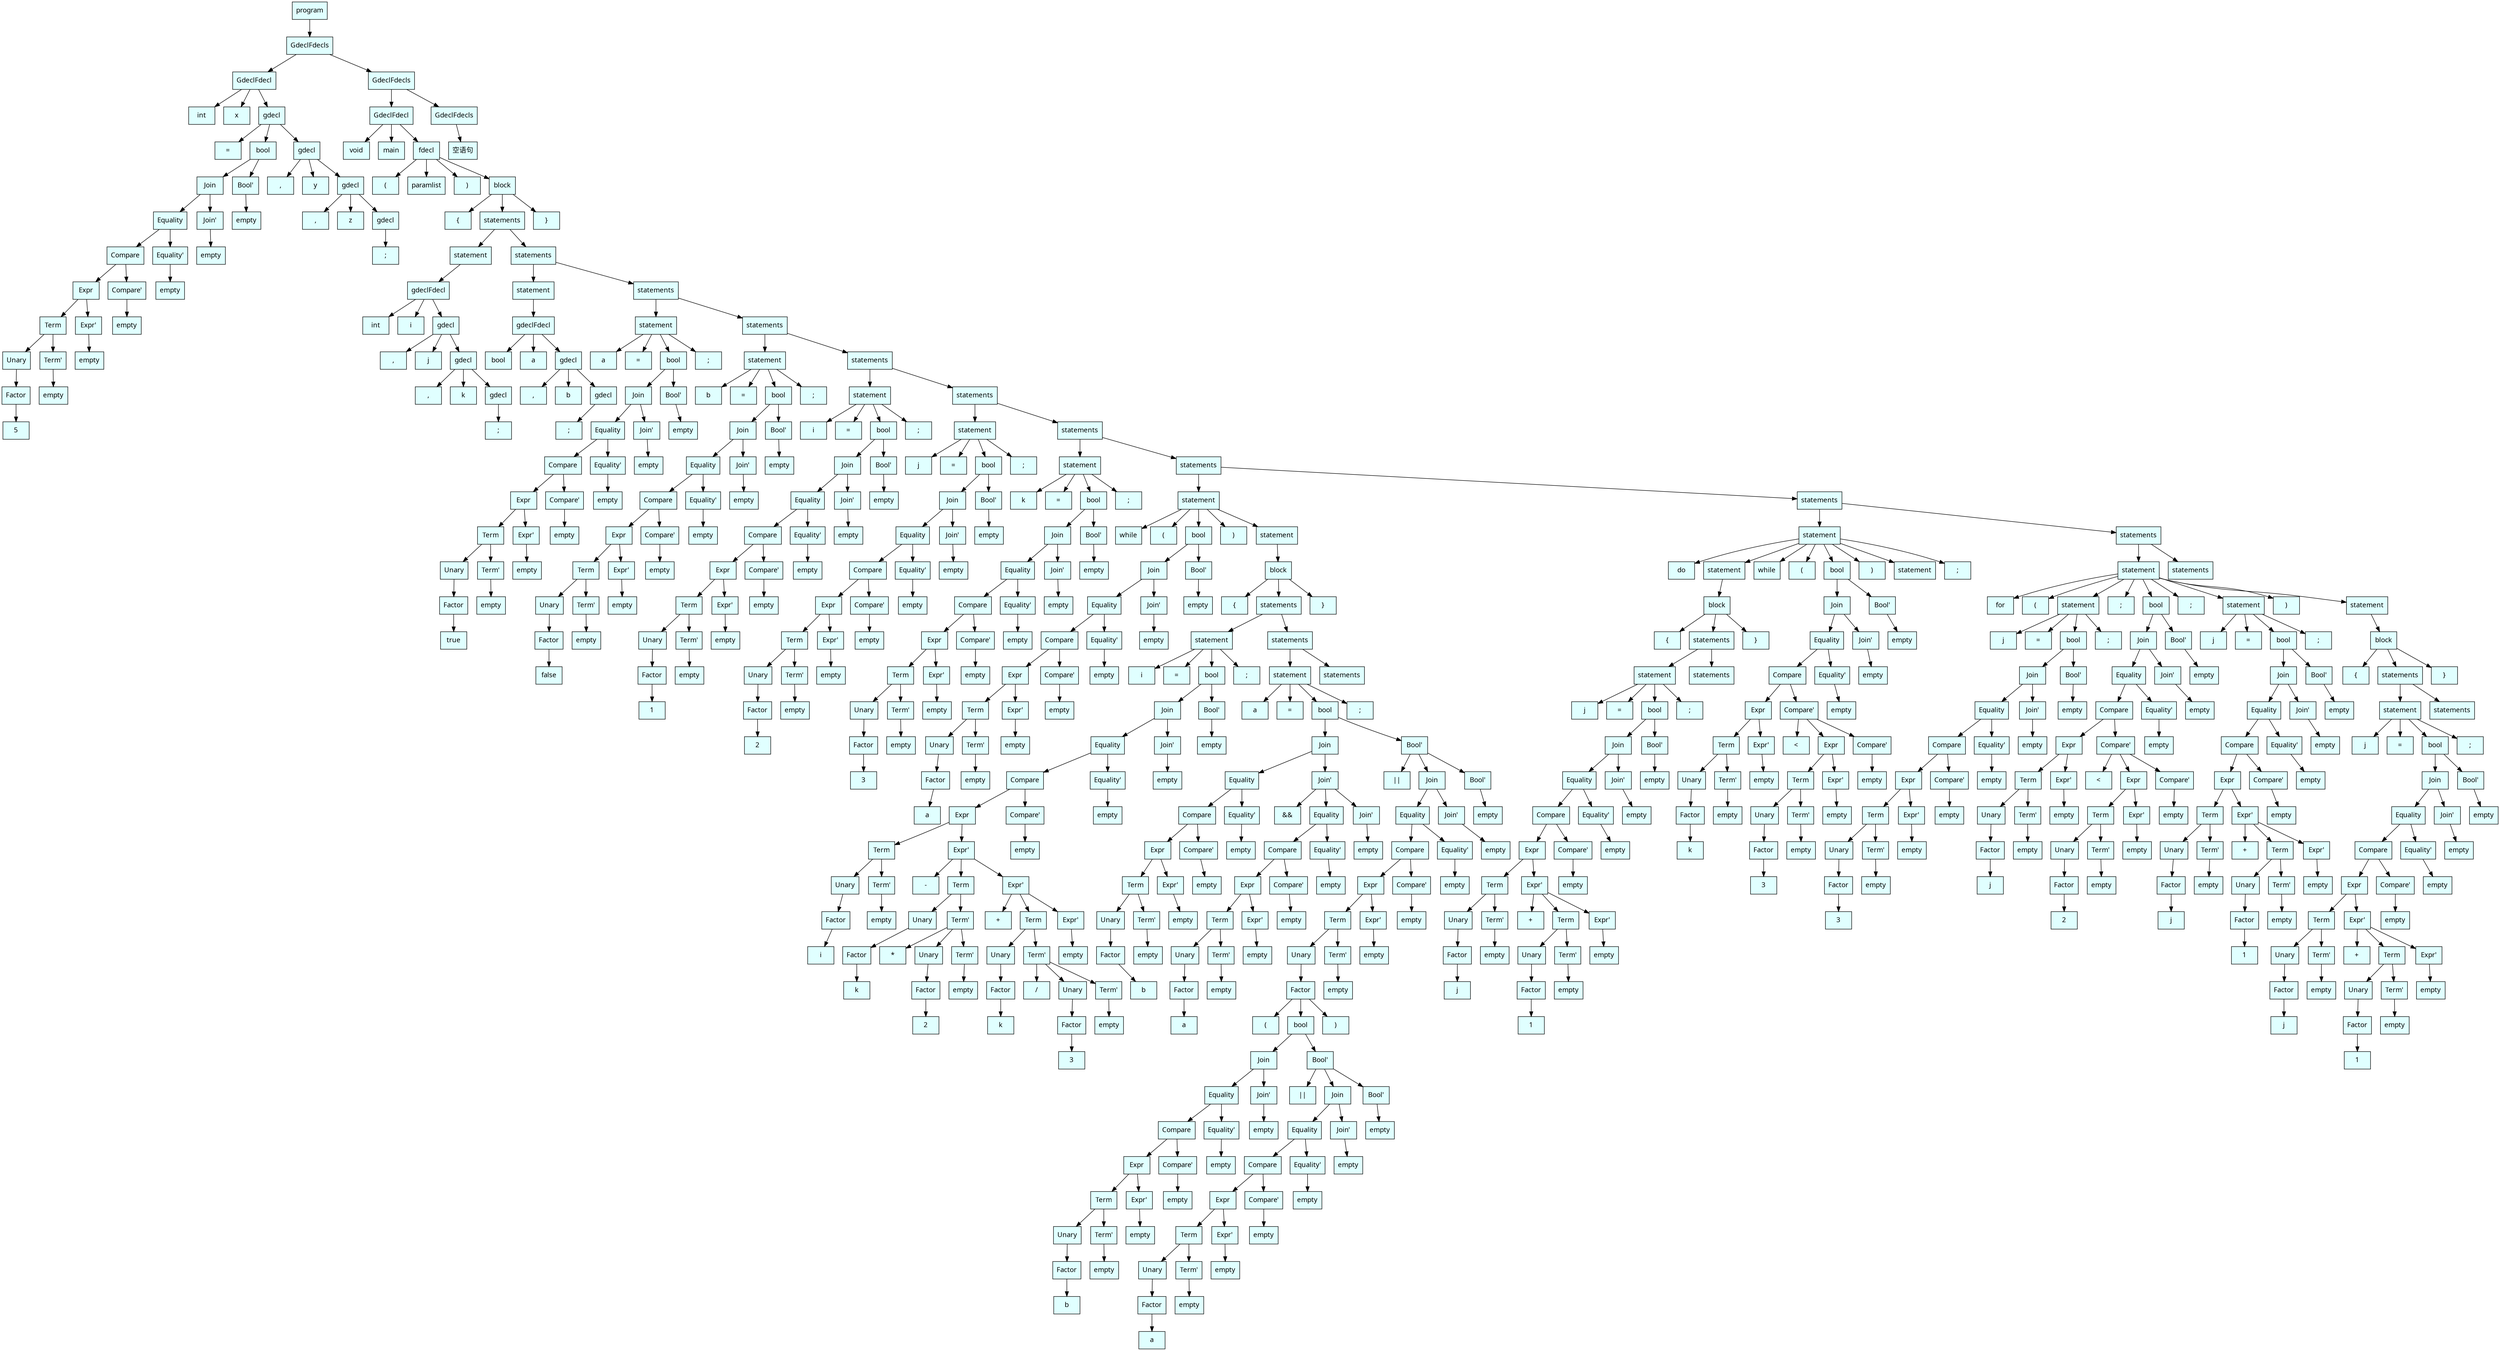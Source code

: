 digraph BinaryTree {
    node [shape=box, style=filled, fillcolor=lightcyan, fontname="Microsoft YaHei"]
	29360233 [label="program"];
	62915509 [label="GdeclFdecls"];
	29360233->62915509;
	62915509 [label="GdeclFdecls"];
	29368673 [label="GdeclFdecl"];
	62915509->29368673;
	29368673 [label="GdeclFdecl"];
	62991470 [label="int"];
	29368673->62991470;
	62991470 [label="int"];
	30052326 [label="x"];
	29368673->30052326;
	30052326 [label="x"];
	2035480 [label="gdecl"];
	29368673->2035480;
	2035480 [label="gdecl"];
	18319327 [label="="];
	2035480->18319327;
	18319327 [label="="];
	30656219 [label="bool"];
	2035480->30656219;
	30656219 [label="bool"];
	7470517 [label="Join"];
	30656219->7470517;
	7470517 [label="Join"];
	125790 [label="Equality"];
	7470517->125790;
	125790 [label="Equality"];
	1132111 [label="Compare"];
	125790->1132111;
	1132111 [label="Compare"];
	10189001 [label="Expr"];
	1132111->10189001;
	10189001 [label="Expr"];
	24592149 [label="Term"];
	10189001->24592149;
	24592149 [label="Term"];
	20002757 [label="Unary"];
	24592149->20002757;
	20002757 [label="Unary"];
	45807089 [label="Factor"];
	20002757->45807089;
	45807089 [label="Factor"];
	9610617 [label="5"];
	45807089->9610617;
	9610617 [label="5"];
	19386696 [label="Term'"];
	24592149->19386696;
	19386696 [label="Term'"];
	40262542 [label="empty"];
	19386696->40262542;
	40262542 [label="empty"];
	26818564 [label="Expr'"];
	10189001->26818564;
	26818564 [label="Expr'"];
	40040492 [label="empty"];
	26818564->40040492;
	40040492 [label="empty"];
	24820109 [label="Compare'"];
	1132111->24820109;
	24820109 [label="Compare'"];
	22054394 [label="empty"];
	24820109->22054394;
	22054394 [label="empty"];
	64271818 [label="Equality'"];
	125790->64271818;
	64271818 [label="Equality'"];
	41575456 [label="empty"];
	64271818->41575456;
	41575456 [label="empty"];
	38634788 [label="Join'"];
	7470517->38634788;
	38634788 [label="Join'"];
	12168775 [label="empty"];
	38634788->12168775;
	12168775 [label="empty"];
	42410114 [label="Bool'"];
	30656219->42410114;
	42410114 [label="Bool'"];
	46146710 [label="empty"];
	42410114->46146710;
	46146710 [label="empty"];
	12667213 [label="gdecl"];
	2035480->12667213;
	12667213 [label="gdecl"];
	46896054 [label=","];
	12667213->46896054;
	46896054 [label=","];
	19411308 [label="y"];
	12667213->19411308;
	19411308 [label="y"];
	40484047 [label="gdecl"];
	12667213->40484047;
	40484047 [label="gdecl"];
	28812104 [label=","];
	40484047->28812104;
	28812104 [label=","];
	57982344 [label="z"];
	40484047->57982344;
	57982344 [label="z"];
	52079048 [label="gdecl"];
	40484047->52079048;
	52079048 [label="gdecl"];
	66058249 [label=";"];
	52079048->66058249;
	66058249 [label=";"];
	57653332 [label="GdeclFdecls"];
	62915509->57653332;
	57653332 [label="GdeclFdecls"];
	49117947 [label="GdeclFdecl"];
	57653332->49117947;
	49117947 [label="GdeclFdecl"];
	39408341 [label="void"];
	49117947->39408341;
	39408341 [label="void"];
	19130757 [label="main"];
	49117947->19130757;
	19130757 [label="main"];
	37959091 [label="fdecl"];
	49117947->37959091;
	37959091 [label="fdecl"];
	6087504 [label="("];
	37959091->6087504;
	6087504 [label="("];
	54787541 [label="paramlist"];
	37959091->54787541;
	54787541 [label="paramlist"];
	23325828 [label=")"];
	37959091->23325828;
	23325828 [label=")"];
	8605860 [label="block"];
	37959091->8605860;
	8605860 [label="block"];
	10343879 [label="{"];
	8605860->10343879;
	10343879 [label="{"];
	25986055 [label="statements"];
	8605860->25986055;
	25986055 [label="statements"];
	32547908 [label="statement"];
	25986055->32547908;
	32547908 [label="statement"];
	24495719 [label="gdeclFdecl"];
	32547908->24495719;
	24495719 [label="gdeclFdecl"];
	19134881 [label="int"];
	24495719->19134881;
	19134881 [label="int"];
	37996203 [label="i"];
	24495719->37996203;
	37996203 [label="i"];
	6421510 [label="gdecl"];
	24495719->6421510;
	6421510 [label="gdecl"];
	57793596 [label=","];
	6421510->57793596;
	57793596 [label=","];
	50380316 [label="j"];
	6421510->50380316;
	50380316 [label="j"];
	50769665 [label="gdecl"];
	6421510->50769665;
	50769665 [label="gdecl"];
	54273802 [label=","];
	50769665->54273802;
	54273802 [label=","];
	18702178 [label="k"];
	50769665->18702178;
	18702178 [label="k"];
	34101881 [label="gdecl"];
	50769665->34101881;
	34101881 [label="gdecl"];
	38481481 [label=";"];
	34101881->38481481;
	38481481 [label=";"];
	10789009 [label="statements"];
	25986055->10789009;
	10789009 [label="statements"];
	29992219 [label="statement"];
	10789009->29992219;
	29992219 [label="statement"];
	1494521 [label="gdeclFdecl"];
	29992219->1494521;
	1494521 [label="gdeclFdecl"];
	13450690 [label="bool"];
	1494521->13450690;
	13450690 [label="bool"];
	53947353 [label="a"];
	1494521->53947353;
	53947353 [label="a"];
	15764134 [label="gdecl"];
	1494521->15764134;
	15764134 [label="gdecl"];
	7659482 [label=","];
	15764134->7659482;
	7659482 [label=","];
	1826478 [label="b"];
	15764134->1826478;
	1826478 [label="b"];
	16438307 [label="gdecl"];
	15764134->16438307;
	16438307 [label="gdecl"];
	13727043 [label=";"];
	16438307->13727043;
	13727043 [label=";"];
	56434525 [label="statements"];
	10789009->56434525;
	56434525 [label="statements"];
	38148684 [label="statement"];
	56434525->38148684;
	38148684 [label="statement"];
	7793840 [label="a"];
	38148684->7793840;
	7793840 [label="a"];
	3035698 [label="="];
	38148684->3035698;
	3035698 [label="="];
	27321283 [label="bool"];
	38148684->27321283;
	27321283 [label="bool"];
	44564956 [label="Join"];
	27321283->44564956;
	44564956 [label="Join"];
	65540286 [label="Equality"];
	44564956->65540286;
	65540286 [label="Equality"];
	52991666 [label="Compare"];
	65540286->52991666;
	52991666 [label="Compare"];
	7162954 [label="Expr"];
	52991666->7162954;
	7162954 [label="Expr"];
	64466590 [label="Term"];
	7162954->64466590;
	64466590 [label="Term"];
	43328398 [label="Unary"];
	64466590->43328398;
	43328398 [label="Unary"];
	54411269 [label="Factor"];
	43328398->54411269;
	54411269 [label="Factor"];
	19939379 [label="true"];
	54411269->19939379;
	19939379 [label="true"];
	45236689 [label="Term'"];
	64466590->45236689;
	45236689 [label="Term'"];
	4477025 [label="empty"];
	45236689->4477025;
	4477025 [label="empty"];
	40293226 [label="Expr'"];
	7162954->40293226;
	40293226 [label="Expr'"];
	27094719 [label="empty"];
	40293226->27094719;
	27094719 [label="empty"];
	42525879 [label="Compare'"];
	52991666->42525879;
	42525879 [label="Compare'"];
	47188597 [label="empty"];
	42525879->47188597;
	47188597 [label="empty"];
	22044193 [label="Equality'"];
	65540286->22044193;
	22044193 [label="Equality'"];
	64180012 [label="empty"];
	22044193->64180012;
	64180012 [label="empty"];
	40749199 [label="Join'"];
	44564956->40749199;
	40749199 [label="Join'"];
	31198475 [label="empty"];
	40749199->31198475;
	31198475 [label="empty"];
	12350826 [label="Bool'"];
	27321283->12350826;
	12350826 [label="Bool'"];
	44048571 [label="empty"];
	12350826->44048571;
	44048571 [label="empty"];
	60892825 [label=";"];
	38148684->60892825;
	60892825 [label=";"];
	11164516 [label="statements"];
	56434525->11164516;
	11164516 [label="statements"];
	33371781 [label="statement"];
	11164516->33371781;
	33371781 [label="statement"];
	31910573 [label="b"];
	33371781->31910573;
	31910573 [label="b"];
	18759701 [label="="];
	33371781->18759701;
	18759701 [label="="];
	34619582 [label="bool"];
	33371781->34619582;
	34619582 [label="bool"];
	43140785 [label="Join"];
	34619582->43140785;
	43140785 [label="Join"];
	52722752 [label="Equality"];
	43140785->52722752;
	52722752 [label="Equality"];
	4742722 [label="Compare"];
	52722752->4742722;
	4742722 [label="Compare"];
	42684506 [label="Expr"];
	4742722->42684506;
	42684506 [label="Expr"];
	48616240 [label="Term"];
	42684506->48616240;
	48616240 [label="Term"];
	34892981 [label="Unary"];
	48616240->34892981;
	34892981 [label="Unary"];
	45601378 [label="Factor"];
	34892981->45601378;
	45601378 [label="Factor"];
	7759225 [label="false"];
	45601378->7759225;
	7759225 [label="false"];
	2724161 [label="Term'"];
	48616240->2724161;
	2724161 [label="Term'"];
	24517452 [label="empty"];
	2724161->24517452;
	24517452 [label="empty"];
	19330484 [label="Expr'"];
	42684506->19330484;
	19330484 [label="Expr'"];
	39756633 [label="empty"];
	19330484->39756633;
	39756633 [label="empty"];
	22265380 [label="Compare'"];
	4742722->22265380;
	22265380 [label="Compare'"];
	66170694 [label="empty"];
	22265380->66170694;
	66170694 [label="empty"];
	58665336 [label="Equality'"];
	52722752->58665336;
	58665336 [label="Equality'"];
	58225979 [label="empty"];
	58665336->58225979;
	58225979 [label="empty"];
	54271769 [label="Join'"];
	43140785->54271769;
	54271769 [label="Join'"];
	18683873 [label="empty"];
	54271769->18683873;
	18683873 [label="empty"];
	33937134 [label="Bool'"];
	34619582->33937134;
	33937134 [label="Bool'"];
	36998751 [label="empty"];
	33937134->36998751;
	36998751 [label="empty"];
	64553311 [label=";"];
	33371781->64553311;
	64553311 [label=";"];
	44108894 [label="statements"];
	11164516->44108894;
	44108894 [label="statements"];
	61435734 [label="statement"];
	44108894->61435734;
	61435734 [label="statement"];
	16050694 [label="i"];
	61435734->16050694;
	16050694 [label="i"];
	10238520 [label="="];
	61435734->10238520;
	10238520 [label="="];
	25037822 [label="bool"];
	61435734->25037822;
	25037822 [label="bool"];
	24013807 [label="Join"];
	25037822->24013807;
	24013807 [label="Join"];
	14797678 [label="Equality"];
	24013807->14797678;
	14797678 [label="Equality"];
	66070243 [label="Compare"];
	14797678->66070243;
	66070243 [label="Compare"];
	57761279 [label="Expr"];
	66070243->57761279;
	57761279 [label="Expr"];
	50089467 [label="Term"];
	57761279->50089467;
	50089467 [label="Term"];
	48152024 [label="Unary"];
	50089467->48152024;
	48152024 [label="Unary"];
	30715040 [label="Factor"];
	48152024->30715040;
	30715040 [label="Factor"];
	7999906 [label="1"];
	30715040->7999906;
	7999906 [label="1"];
	4890297 [label="Term'"];
	50089467->4890297;
	4890297 [label="Term'"];
	44012677 [label="empty"];
	4890297->44012677;
	44012677 [label="empty"];
	60569775 [label="Expr'"];
	57761279->60569775;
	60569775 [label="Expr'"];
	8257064 [label="empty"];
	60569775->8257064;
	8257064 [label="empty"];
	7204713 [label="Compare'"];
	66070243->7204713;
	7204713 [label="Compare'"];
	64842419 [label="empty"];
	7204713->64842419;
	64842419 [label="empty"];
	46710863 [label="Equality'"];
	14797678->46710863;
	46710863 [label="Equality'"];
	17744591 [label="empty"];
	46710863->17744591;
	17744591 [label="empty"];
	25483595 [label="Join'"];
	24013807->25483595;
	25483595 [label="Join'"];
	28025763 [label="empty"];
	25483595->28025763;
	28025763 [label="empty"];
	50905282 [label="Bool'"];
	25037822->50905282;
	50905282 [label="Bool'"];
	55494360 [label="empty"];
	50905282->55494360;
	55494360 [label="empty"];
	29687198 [label=";"];
	61435734->29687198;
	29687198 [label=";"];
	65858198 [label="statements"];
	44108894->65858198;
	65858198 [label="statements"];
	55852871 [label="statement"];
	65858198->55852871;
	55852871 [label="statement"];
	32913796 [label="j"];
	55852871->32913796;
	32913796 [label="j"];
	27788708 [label="="];
	55852871->27788708;
	27788708 [label="="];
	48771786 [label="bool"];
	55852871->48771786;
	48771786 [label="bool"];
	36292894 [label="Join"];
	48771786->36292894;
	36292894 [label="Join"];
	58200593 [label="Equality"];
	36292894->58200593;
	58200593 [label="Equality"];
	54043292 [label="Compare"];
	58200593->54043292;
	54043292 [label="Compare"];
	16627584 [label="Expr"];
	54043292->16627584;
	16627584 [label="Expr"];
	15430535 [label="Term"];
	16627584->15430535;
	15430535 [label="Term"];
	4657088 [label="Unary"];
	15430535->4657088;
	4657088 [label="Unary"];
	41913798 [label="Factor"];
	4657088->41913798;
	41913798 [label="Factor"];
	41679865 [label="2"];
	41913798->41679865;
	41679865 [label="2"];
	39574466 [label="Term'"];
	15430535->39574466;
	39574466 [label="Term'"];
	20625874 [label="empty"];
	39574466->20625874;
	20625874 [label="empty"];
	51415138 [label="Expr'"];
	16627584->51415138;
	51415138 [label="Expr'"];
	60083059 [label="empty"];
	51415138->60083059;
	60083059 [label="empty"];
	3876622 [label="Compare'"];
	54043292->3876622;
	3876622 [label="Compare'"];
	34889605 [label="empty"];
	3876622->34889605;
	34889605 [label="empty"];
	45570991 [label="Equality'"];
	58200593->45570991;
	45570991 [label="Equality'"];
	7485743 [label="empty"];
	45570991->7485743;
	7485743 [label="empty"];
	262829 [label="Join'"];
	36292894->262829;
	262829 [label="Join'"];
	2365466 [label="empty"];
	262829->2365466;
	2365466 [label="empty"];
	21289199 [label="Bool'"];
	48771786->21289199;
	21289199 [label="Bool'"];
	57385070 [label="empty"];
	21289199->57385070;
	57385070 [label="empty"];
	46703582 [label=";"];
	55852871->46703582;
	46703582 [label=";"];
	17679057 [label="statements"];
	65858198->17679057;
	17679057 [label="statements"];
	24893793 [label="statement"];
	17679057->24893793;
	24893793 [label="statement"];
	22717550 [label="k"];
	24893793->22717550;
	22717550 [label="k"];
	3131361 [label="="];
	24893793->3131361;
	3131361 [label="="];
	28182251 [label="bool"];
	24893793->28182251;
	28182251 [label="bool"];
	52313669 [label="Join"];
	28182251->52313669;
	52313669 [label="Join"];
	1060976 [label="Equality"];
	52313669->1060976;
	1060976 [label="Equality"];
	9548790 [label="Compare"];
	1060976->9548790;
	9548790 [label="Compare"];
	18830246 [label="Expr"];
	9548790->18830246;
	18830246 [label="Expr"];
	35254491 [label="Term"];
	18830246->35254491;
	35254491 [label="Term"];
	48854964 [label="Unary"];
	35254491->48854964;
	48854964 [label="Unary"];
	37041500 [label="Factor"];
	48854964->37041500;
	37041500 [label="Factor"];
	64938051 [label="3"];
	37041500->64938051;
	64938051 [label="3"];
	47571555 [label="Term'"];
	35254491->47571555;
	47571555 [label="Term'"];
	25490811 [label="empty"];
	47571555->25490811;
	25490811 [label="empty"];
	28090709 [label="Expr'"];
	18830246->28090709;
	28090709 [label="Expr'"];
	51489795 [label="empty"];
	28090709->51489795;
	51489795 [label="empty"];
	60754972 [label="Compare'"];
	9548790->60754972;
	60754972 [label="Compare'"];
	9923843 [label="empty"];
	60754972->9923843;
	9923843 [label="empty"];
	22205728 [label="Equality'"];
	1060976->22205728;
	22205728 [label="Equality'"];
	65633828 [label="empty"];
	22205728->65633828;
	65633828 [label="empty"];
	53833544 [label="Join'"];
	52313669->53833544;
	53833544 [label="Join'"];
	14739853 [label="empty"];
	53833544->14739853;
	14739853 [label="empty"];
	65549821 [label="Bool'"];
	28182251->65549821;
	65549821 [label="Bool'"];
	53077479 [label="empty"];
	65549821->53077479;
	53077479 [label="empty"];
	7935270 [label=";"];
	24893793->7935270;
	7935270 [label=";"];
	4308570 [label="statements"];
	17679057->4308570;
	4308570 [label="statements"];
	38777132 [label="statement"];
	4308570->38777132;
	38777132 [label="statement"];
	13449869 [label="while"];
	38777132->13449869;
	13449869 [label="while"];
	53939958 [label="("];
	38777132->53939958;
	53939958 [label="("];
	15697576 [label="bool"];
	38777132->15697576;
	15697576 [label="bool"];
	7060460 [label="Join"];
	15697576->7060460;
	7060460 [label="Join"];
	63544148 [label="Equality"];
	7060460->63544148;
	63544148 [label="Equality"];
	35026424 [label="Compare"];
	63544148->35026424;
	35026424 [label="Compare"];
	46802360 [label="Expr"];
	35026424->46802360;
	46802360 [label="Expr"];
	18568063 [label="Term"];
	46802360->18568063;
	18568063 [label="Term"];
	32894845 [label="Unary"];
	18568063->32894845;
	32894845 [label="Unary"];
	27618155 [label="Factor"];
	32894845->27618155;
	27618155 [label="Factor"];
	47236811 [label="a"];
	27618155->47236811;
	47236811 [label="a"];
	22478116 [label="Term'"];
	18568063->22478116;
	22478116 [label="Term'"];
	976457 [label="empty"];
	22478116->976457;
	976457 [label="empty"];
	8788113 [label="Expr'"];
	46802360->8788113;
	8788113 [label="Expr'"];
	11984159 [label="empty"];
	8788113->11984159;
	11984159 [label="empty"];
	40748571 [label="Compare'"];
	35026424->40748571;
	40748571 [label="Compare'"];
	31192822 [label="empty"];
	40748571->31192822;
	31192822 [label="empty"];
	12299945 [label="Equality'"];
	63544148->12299945;
	12299945 [label="Equality'"];
	43590645 [label="empty"];
	12299945->43590645;
	43590645 [label="empty"];
	56771492 [label="Join'"];
	7060460->56771492;
	56771492 [label="Join'"];
	41181381 [label="empty"];
	56771492->41181381;
	41181381 [label="empty"];
	35088115 [label="Bool'"];
	15697576->35088115;
	35088115 [label="Bool'"];
	47357582 [label="empty"];
	35088115->47357582;
	47357582 [label="empty"];
	23565055 [label=")"];
	38777132->23565055;
	23565055 [label=")"];
	10758903 [label="statement"];
	38777132->10758903;
	10758903 [label="statement"];
	29721263 [label="block"];
	10758903->29721263;
	29721263 [label="block"];
	66164776 [label="{"];
	29721263->66164776;
	66164776 [label="{"];
	58612075 [label="statements"];
	29721263->58612075;
	58612075 [label="statements"];
	57746634 [label="statement"];
	58612075->57746634;
	57746634 [label="statement"];
	49957660 [label="i"];
	57746634->49957660;
	49957660 [label="i"];
	46965764 [label="="];
	57746634->46965764;
	46965764 [label="="];
	20038698 [label="bool"];
	57746634->20038698;
	20038698 [label="bool"];
	46130559 [label="Join"];
	20038698->46130559;
	46130559 [label="Join"];
	12521852 [label="Equality"];
	46130559->12521852;
	12521852 [label="Equality"];
	45587811 [label="Compare"];
	12521852->45587811;
	45587811 [label="Compare"];
	7637115 [label="Expr"];
	45587811->7637115;
	7637115 [label="Expr"];
	1625174 [label="Term"];
	7637115->1625174;
	1625174 [label="Term"];
	14626574 [label="Unary"];
	1625174->14626574;
	14626574 [label="Unary"];
	64530307 [label="Factor"];
	14626574->64530307;
	64530307 [label="Factor"];
	43901854 [label="i"];
	64530307->43901854;
	43901854 [label="i"];
	59572368 [label="Term'"];
	1625174->59572368;
	59572368 [label="Term'"];
	66389266 [label="empty"];
	59572368->66389266;
	66389266 [label="empty"];
	60632485 [label="Expr'"];
	7637115->60632485;
	60632485 [label="Expr'"];
	8821459 [label="-"];
	60632485->8821459;
	8821459 [label="-"];
	12284267 [label="Term"];
	60632485->12284267;
	12284267 [label="Term"];
	43449544 [label="Unary"];
	12284267->43449544;
	43449544 [label="Unary"];
	55501577 [label="Factor"];
	43449544->55501577;
	55501577 [label="Factor"];
	29752153 [label="k"];
	55501577->29752153;
	29752153 [label="k"];
	66442792 [label="Term'"];
	12284267->66442792;
	66442792 [label="Term'"];
	61114224 [label="*"];
	66442792->61114224;
	61114224 [label="*"];
	13157104 [label="Unary"];
	66442792->13157104;
	13157104 [label="Unary"];
	51305074 [label="Factor"];
	13157104->51305074;
	51305074 [label="Factor"];
	59092488 [label="2"];
	51305074->59092488;
	59092488 [label="2"];
	62070345 [label="Term'"];
	66442792->62070345;
	62070345 [label="Term'"];
	21762200 [label="empty"];
	62070345->21762200;
	21762200 [label="empty"];
	61642077 [label="Expr'"];
	60632485->61642077;
	61642077 [label="Expr'"];
	17907785 [label="+"];
	61642077->17907785;
	17907785 [label="+"];
	26952341 [label="Term"];
	61642077->26952341;
	26952341 [label="Term"];
	41244482 [label="Unary"];
	26952341->41244482;
	41244482 [label="Unary"];
	35656026 [label="Factor"];
	41244482->35656026;
	35656026 [label="Factor"];
	52468780 [label="k"];
	35656026->52468780;
	52468780 [label="k"];
	2456979 [label="Term'"];
	26952341->2456979;
	2456979 [label="Term'"];
	22112815 [label="/"];
	2456979->22112815;
	22112815 [label="/"];
	64797609 [label="Unary"];
	2456979->64797609;
	64797609 [label="Unary"];
	46307570 [label="Factor"];
	64797609->46307570;
	46307570 [label="Factor"];
	14114947 [label="3"];
	46307570->14114947;
	14114947 [label="3"];
	59925661 [label="Term'"];
	2456979->59925661;
	59925661 [label="Term'"];
	2460041 [label="empty"];
	59925661->2460041;
	2460041 [label="empty"];
	22140377 [label="Expr'"];
	61642077->22140377;
	22140377 [label="Expr'"];
	65045669 [label="empty"];
	22140377->65045669;
	65045669 [label="empty"];
	48540109 [label="Compare'"];
	45587811->48540109;
	48540109 [label="Compare'"];
	34207804 [label="empty"];
	48540109->34207804;
	34207804 [label="empty"];
	39434786 [label="Equality'"];
	12521852->39434786;
	39434786 [label="Equality'"];
	19368760 [label="empty"];
	39434786->19368760;
	19368760 [label="empty"];
	40101120 [label="Join'"];
	46130559->40101120;
	40101120 [label="Join'"];
	25365761 [label="empty"];
	40101120->25365761;
	25365761 [label="empty"];
	26965262 [label="Bool'"];
	20038698->26965262;
	26965262 [label="Bool'"];
	41360766 [label="empty"];
	26965262->41360766;
	41360766 [label="empty"];
	36702580 [label=";"];
	57746634->36702580;
	36702580 [label=";"];
	61887768 [label="statements"];
	58612075->61887768;
	61887768 [label="statements"];
	20119003 [label="statement"];
	61887768->20119003;
	20119003 [label="statement"];
	46853302 [label="a"];
	20119003->46853302;
	46853302 [label="a"];
	19026538 [label="="];
	20119003->19026538;
	19026538 [label="="];
	37021121 [label="bool"];
	20119003->37021121;
	37021121 [label="bool"];
	64754634 [label="Join"];
	37021121->64754634;
	64754634 [label="Join"];
	45920800 [label="Equality"];
	64754634->45920800;
	45920800 [label="Equality"];
	10634019 [label="Compare"];
	45920800->10634019;
	10634019 [label="Compare"];
	28597308 [label="Expr"];
	10634019->28597308;
	28597308 [label="Expr"];
	56049180 [label="Term"];
	28597308->56049180;
	56049180 [label="Term"];
	34680572 [label="Unary"];
	56049180->34680572;
	34680572 [label="Unary"];
	43689693 [label="Factor"];
	34680572->43689693;
	43689693 [label="Factor"];
	57662920 [label="b"];
	43689693->57662920;
	57662920 [label="b"];
	49204239 [label="Term'"];
	56049180->49204239;
	49204239 [label="Term'"];
	40184969 [label="empty"];
	49204239->40184969;
	40184969 [label="empty"];
	26120409 [label="Expr'"];
	28597308->26120409;
	26120409 [label="Expr'"];
	33757095 [label="empty"];
	26120409->33757095;
	33757095 [label="empty"];
	35378404 [label="Compare'"];
	10634019->35378404;
	35378404 [label="Compare'"];
	49970185 [label="empty"];
	35378404->49970185;
	49970185 [label="empty"];
	47078488 [label="Equality'"];
	45920800->47078488;
	47078488 [label="Equality'"];
	21053208 [label="empty"];
	47078488->21053208;
	21053208 [label="empty"];
	55261147 [label="Join'"];
	64754634->55261147;
	55261147 [label="Join'"];
	27588283 [label="&&"];
	55261147->27588283;
	27588283 [label="&&"];
	46967960 [label="Equality"];
	55261147->46967960;
	46967960 [label="Equality"];
	20058459 [label="Compare"];
	46967960->20058459;
	20058459 [label="Compare"];
	46308405 [label="Expr"];
	20058459->46308405;
	46308405 [label="Expr"];
	14122463 [label="Term"];
	46308405->14122463;
	14122463 [label="Term"];
	59993306 [label="Unary"];
	14122463->59993306;
	59993306 [label="Unary"];
	3068848 [label="Factor"];
	59993306->3068848;
	3068848 [label="Factor"];
	27619632 [label="a"];
	3068848->27619632;
	27619632 [label="a"];
	47250101 [label="Term'"];
	14122463->47250101;
	47250101 [label="Term'"];
	22597726 [label="empty"];
	47250101->22597726;
	22597726 [label="empty"];
	2052950 [label="Expr'"];
	46308405->2052950;
	2052950 [label="Expr'"];
	18476557 [label="empty"];
	2052950->18476557;
	18476557 [label="empty"];
	32071293 [label="Compare'"];
	20058459->32071293;
	32071293 [label="Compare'"];
	20206181 [label="empty"];
	32071293->20206181;
	20206181 [label="empty"];
	47637903 [label="Equality'"];
	46967960->47637903;
	47637903 [label="Equality'"];
	26087949 [label="empty"];
	47637903->26087949;
	26087949 [label="empty"];
	33464950 [label="Join'"];
	55261147->33464950;
	33464950 [label="Join'"];
	32749101 [label="empty"];
	33464950->32749101;
	32749101 [label="empty"];
	26306458 [label="Bool'"];
	37021121->26306458;
	26306458 [label="Bool'"];
	35431534 [label="||"];
	26306458->35431534;
	35431534 [label="||"];
	50448354 [label="Join"];
	26306458->50448354;
	50448354 [label="Join"];
	51382007 [label="Equality"];
	50448354->51382007;
	51382007 [label="Equality"];
	59784887 [label="Compare"];
	51382007->59784887;
	59784887 [label="Compare"];
	1193073 [label="Expr"];
	59784887->1193073;
	1193073 [label="Expr"];
	10737664 [label="Term"];
	1193073->10737664;
	10737664 [label="Term"];
	29530116 [label="Unary"];
	10737664->29530116;
	29530116 [label="Unary"];
	64444454 [label="Factor"];
	29530116->64444454;
	64444454 [label="Factor"];
	43129175 [label="("];
	64444454->43129175;
	43129175 [label="("];
	52618256 [label="bool"];
	64444454->52618256;
	52618256 [label="bool"];
	3802258 [label="Join"];
	52618256->3802258;
	3802258 [label="Join"];
	34220326 [label="Equality"];
	3802258->34220326;
	34220326 [label="Equality"];
	39547486 [label="Compare"];
	34220326->39547486;
	39547486 [label="Compare"];
	20383058 [label="Expr"];
	39547486->20383058;
	20383058 [label="Expr"];
	49229794 [label="Term"];
	20383058->49229794;
	49229794 [label="Term"];
	40414969 [label="Unary"];
	49229794->40414969;
	40414969 [label="Unary"];
	28190407 [label="Factor"];
	40414969->28190407;
	28190407 [label="Factor"];
	52387077 [label="b"];
	28190407->52387077;
	52387077 [label="b"];
	1721653 [label="Term'"];
	49229794->1721653;
	1721653 [label="Term'"];
	15494878 [label="empty"];
	1721653->15494878;
	15494878 [label="empty"];
	5236179 [label="Expr'"];
	20383058->5236179;
	5236179 [label="Expr'"];
	47125611 [label="empty"];
	5236179->47125611;
	47125611 [label="empty"];
	21477321 [label="Compare'"];
	39547486->21477321;
	21477321 [label="Compare'"];
	59078165 [label="empty"];
	21477321->59078165;
	59078165 [label="empty"];
	61941440 [label="Equality'"];
	34220326->61941440;
	61941440 [label="Equality'"];
	20602051 [label="empty"];
	61941440->20602051;
	20602051 [label="empty"];
	51200735 [label="Join'"];
	3802258->51200735;
	51200735 [label="Join'"];
	58153438 [label="empty"];
	51200735->58153438;
	58153438 [label="empty"];
	53618895 [label="Bool'"];
	52618256->53618895;
	53618895 [label="Bool'"];
	12808013 [label="||"];
	53618895->12808013;
	12808013 [label="||"];
	48163256 [label="Join"];
	53618895->48163256;
	48163256 [label="Join"];
	30816121 [label="Equality"];
	48163256->30816121;
	30816121 [label="Equality"];
	8909633 [label="Compare"];
	30816121->8909633;
	8909633 [label="Compare"];
	13077833 [label="Expr"];
	8909633->13077833;
	13077833 [label="Expr"];
	50591634 [label="Term"];
	13077833->50591634;
	50591634 [label="Term"];
	52671525 [label="Unary"];
	50591634->52671525;
	52671525 [label="Unary"];
	4281684 [label="Factor"];
	52671525->4281684;
	4281684 [label="Factor"];
	38535158 [label="a"];
	4281684->38535158;
	38535158 [label="a"];
	11272110 [label="Term'"];
	50591634->11272110;
	11272110 [label="Term'"];
	34340132 [label="empty"];
	11272110->34340132;
	34340132 [label="empty"];
	40625737 [label="Expr'"];
	13077833->40625737;
	40625737 [label="Expr'"];
	30087318 [label="empty"];
	40625737->30087318;
	30087318 [label="empty"];
	2350413 [label="Compare'"];
	8909633->2350413;
	2350413 [label="Compare'"];
	21153717 [label="empty"];
	2350413->21153717;
	21153717 [label="empty"];
	56165728 [label="Equality'"];
	30816121->56165728;
	56165728 [label="Equality'"];
	35729512 [label="empty"];
	56165728->35729512;
	35729512 [label="empty"];
	53130157 [label="Join'"];
	48163256->53130157;
	53130157 [label="Join'"];
	8409368 [label="empty"];
	53130157->8409368;
	8409368 [label="empty"];
	8575450 [label="Bool'"];
	53618895->8575450;
	8575450 [label="Bool'"];
	10070188 [label="empty"];
	8575450->10070188;
	10070188 [label="empty"];
	23522831 [label=")"];
	64444454->23522831;
	23522831 [label=")"];
	10378893 [label="Term'"];
	10737664->10378893;
	10378893 [label="Term'"];
	26301173 [label="empty"];
	10378893->26301173;
	26301173 [label="empty"];
	35383970 [label="Expr'"];
	1193073->35383970;
	35383970 [label="Expr'"];
	50020275 [label="empty"];
	35383970->50020275;
	50020275 [label="empty"];
	47529299 [label="Compare'"];
	59784887->47529299;
	47529299 [label="Compare'"];
	25110514 [label="empty"];
	47529299->25110514;
	25110514 [label="empty"];
	24668042 [label="Equality'"];
	51382007->24668042;
	24668042 [label="Equality'"];
	20685786 [label="empty"];
	24668042->20685786;
	20685786 [label="empty"];
	51954348 [label="Join'"];
	50448354->51954348;
	51954348 [label="Join'"];
	64935954 [label="empty"];
	51954348->64935954;
	64935954 [label="empty"];
	47552675 [label="Bool'"];
	26306458->47552675;
	47552675 [label="Bool'"];
	25320898 [label="empty"];
	47552675->25320898;
	25320898 [label="empty"];
	26561495 [label=";"];
	20119003->26561495;
	26561495 [label=";"];
	37726867 [label="statements"];
	61887768->37726867;
	37726867 [label="statements"];
	3997487 [label="}"];
	29721263->3997487;
	3997487 [label="}"];
	35977388 [label="statements"];
	4308570->35977388;
	35977388 [label="statements"];
	55361044 [label="statement"];
	35977388->55361044;
	55361044 [label="statement"];
	28487350 [label="do"];
	55361044->28487350;
	28487350 [label="do"];
	55059565 [label="statement"];
	55361044->55059565;
	55059565 [label="statement"];
	25774041 [label="block"];
	55059565->25774041;
	25774041 [label="block"];
	30639779 [label="{"];
	25774041->30639779;
	30639779 [label="{"];
	7322556 [label="statements"];
	25774041->7322556;
	7322556 [label="statements"];
	65903005 [label="statement"];
	7322556->65903005;
	65903005 [label="statement"];
	56256135 [label="j"];
	65903005->56256135;
	56256135 [label="j"];
	36543171 [label="="];
	65903005->36543171;
	36543171 [label="="];
	60453091 [label="bool"];
	65903005->60453091;
	60453091 [label="bool"];
	7206911 [label="Join"];
	60453091->7206911;
	7206911 [label="Join"];
	64862199 [label="Equality"];
	7206911->64862199;
	64862199 [label="Equality"];
	46888886 [label="Compare"];
	64862199->46888886;
	46888886 [label="Compare"];
	19346796 [label="Expr"];
	46888886->19346796;
	19346796 [label="Expr"];
	39903442 [label="Term"];
	19346796->39903442;
	39903442 [label="Term"];
	23586666 [label="Unary"];
	39903442->23586666;
	23586666 [label="Unary"];
	10953403 [label="Factor"];
	23586666->10953403;
	10953403 [label="Factor"];
	31471768 [label="j"];
	10953403->31471768;
	31471768 [label="j"];
	14810456 [label="Term'"];
	39903442->14810456;
	14810456 [label="Term'"];
	66185246 [label="empty"];
	14810456->66185246;
	66185246 [label="empty"];
	58796306 [label="Expr'"];
	19346796->58796306;
	58796306 [label="Expr'"];
	59404709 [label="+"];
	58796306->59404709;
	59404709 [label="+"];
	64880336 [label="Term"];
	58796306->64880336;
	64880336 [label="Term"];
	47052116 [label="Unary"];
	64880336->47052116;
	47052116 [label="Unary"];
	20815867 [label="Factor"];
	47052116->20815867;
	20815867 [label="Factor"];
	53125076 [label="1"];
	20815867->53125076;
	53125076 [label="1"];
	8363642 [label="Term'"];
	64880336->8363642;
	8363642 [label="Term'"];
	8163917 [label="empty"];
	8363642->8163917;
	8163917 [label="empty"];
	6366390 [label="Expr'"];
	58796306->6366390;
	6366390 [label="Expr'"];
	57297510 [label="empty"];
	6366390->57297510;
	57297510 [label="empty"];
	45915542 [label="Compare'"];
	46888886->45915542;
	45915542 [label="Compare'"];
	10586695 [label="empty"];
	45915542->10586695;
	10586695 [label="empty"];
	28171394 [label="Equality'"];
	64862199->28171394;
	28171394 [label="Equality'"];
	52215961 [label="empty"];
	28171394->52215961;
	52215961 [label="empty"];
	181603 [label="Join'"];
	7206911->181603;
	181603 [label="Join'"];
	1634435 [label="empty"];
	181603->1634435;
	1634435 [label="empty"];
	14709921 [label="Bool'"];
	60453091->14709921;
	14709921 [label="Bool'"];
	65280430 [label="empty"];
	14709921->65280430;
	65280430 [label="empty"];
	50652963 [label=";"];
	65903005->50652963;
	50652963 [label=";"];
	53223490 [label="statements"];
	7322556->53223490;
	53223490 [label="statements"];
	9249362 [label="}"];
	25774041->9249362;
	9249362 [label="}"];
	16135397 [label="while"];
	55361044->16135397;
	16135397 [label="while"];
	11000853 [label="("];
	55361044->11000853;
	11000853 [label="("];
	31898818 [label="bool"];
	55361044->31898818;
	31898818 [label="bool"];
	18653909 [label="Join"];
	31898818->18653909;
	18653909 [label="Join"];
	33667455 [label="Equality"];
	18653909->33667455;
	33667455 [label="Equality"];
	34571641 [label="Compare"];
	33667455->34571641;
	34571641 [label="Compare"];
	42709316 [label="Expr"];
	34571641->42709316;
	42709316 [label="Expr"];
	48839530 [label="Term"];
	42709316->48839530;
	48839530 [label="Term"];
	36902586 [label="Unary"];
	48839530->36902586;
	36902586 [label="Unary"];
	63687823 [label="Factor"];
	36902586->63687823;
	63687823 [label="Factor"];
	36319496 [label="k"];
	63687823->36319496;
	36319496 [label="k"];
	58440016 [label="Term'"];
	48839530->58440016;
	58440016 [label="Term'"];
	56198103 [label="empty"];
	58440016->56198103;
	56198103 [label="empty"];
	36020887 [label="Expr'"];
	42709316->36020887;
	36020887 [label="Expr'"];
	55752527 [label="empty"];
	36020887->55752527;
	55752527 [label="empty"];
	32010697 [label="Compare'"];
	34571641->32010697;
	32010697 [label="Compare'"];
	19660823 [label="<"];
	32010697->19660823;
	19660823 [label="<"];
	42729680 [label="Expr"];
	32010697->42729680;
	42729680 [label="Expr"];
	49022807 [label="Term"];
	42729680->49022807;
	49022807 [label="Term"];
	38552084 [label="Unary"];
	49022807->38552084;
	38552084 [label="Unary"];
	11424440 [label="Factor"];
	38552084->11424440;
	11424440 [label="Factor"];
	35711100 [label="3"];
	11424440->35711100;
	35711100 [label="3"];
	52964449 [label="Term'"];
	49022807->52964449;
	52964449 [label="Term'"];
	6918001 [label="empty"];
	52964449->6918001;
	6918001 [label="empty"];
	62262011 [label="Expr'"];
	42729680->62262011;
	62262011 [label="Expr'"];
	23487194 [label="empty"];
	62262011->23487194;
	23487194 [label="empty"];
	10058158 [label="Compare'"];
	32010697->10058158;
	10058158 [label="Compare'"];
	23414560 [label="empty"];
	10058158->23414560;
	23414560 [label="empty"];
	9404449 [label="Equality'"];
	33667455->9404449;
	9404449 [label="Equality'"];
	17531178 [label="empty"];
	9404449->17531178;
	17531178 [label="empty"];
	23562876 [label="Join'"];
	18653909->23562876;
	23562876 [label="Join'"];
	10739296 [label="empty"];
	23562876->10739296;
	10739296 [label="empty"];
	29544808 [label="Bool'"];
	31898818->29544808;
	29544808 [label="Bool'"];
	64576684 [label="empty"];
	29544808->64576684;
	64576684 [label="empty"];
	44319244 [label=")"];
	55361044->44319244;
	44319244 [label=")"];
	63328883 [label="statement"];
	55361044->63328883;
	63328883 [label="statement"];
	33089041 [label=";"];
	55361044->33089041;
	33089041 [label=";"];
	29365919 [label="statements"];
	35977388->29365919;
	29365919 [label="statements"];
	62966687 [label="statement"];
	29365919->62966687;
	62966687 [label="statement"];
	29829272 [label="for"];
	62966687->29829272;
	29829272 [label="for"];
	27997 [label="("];
	62966687->27997;
	27997 [label="("];
	251973 [label="statement"];
	62966687->251973;
	251973 [label="statement"];
	2267763 [label="j"];
	251973->2267763;
	2267763 [label="j"];
	20409871 [label="="];
	251973->20409871;
	20409871 [label="="];
	49471114 [label="bool"];
	251973->49471114;
	49471114 [label="bool"];
	42586845 [label="Join"];
	49471114->42586845;
	42586845 [label="Join"];
	47737289 [label="Equality"];
	42586845->47737289;
	47737289 [label="Equality"];
	26982424 [label="Compare"];
	47737289->26982424;
	26982424 [label="Compare"];
	41515225 [label="Expr"];
	26982424->41515225;
	41515225 [label="Expr"];
	38092711 [label="Term"];
	41515225->38092711;
	38092711 [label="Term"];
	7290082 [label="Unary"];
	38092711->7290082;
	7290082 [label="Unary"];
	65610739 [label="Factor"];
	7290082->65610739;
	65610739 [label="Factor"];
	53625739 [label="3"];
	65610739->53625739;
	53625739 [label="3"];
	12869603 [label="Term'"];
	38092711->12869603;
	12869603 [label="Term'"];
	48717564 [label="empty"];
	12869603->48717564;
	48717564 [label="empty"];
	35804895 [label="Expr'"];
	41515225->35804895;
	35804895 [label="Expr'"];
	53808606 [label="empty"];
	35804895->53808606;
	53808606 [label="empty"];
	14515408 [label="Compare'"];
	26982424->14515408;
	14515408 [label="Compare'"];
	63529816 [label="empty"];
	14515408->63529816;
	63529816 [label="empty"];
	34897438 [label="Equality'"];
	47737289->34897438;
	34897438 [label="Equality'"];
	45641491 [label="empty"];
	34897438->45641491;
	45641491 [label="empty"];
	8120240 [label="Join'"];
	42586845->8120240;
	8120240 [label="Join'"];
	5973303 [label="empty"];
	8120240->5973303;
	5973303 [label="empty"];
	53759727 [label="Bool'"];
	49471114->53759727;
	53759727 [label="Bool'"];
	14075498 [label="empty"];
	53759727->14075498;
	14075498 [label="empty"];
	59570626 [label=";"];
	251973->59570626;
	59570626 [label=";"];
	66373591 [label=";"];
	62966687->66373591;
	66373591 [label=";"];
	60491410 [label="bool"];
	62966687->60491410;
	60491410 [label="bool"];
	7551780 [label="Join"];
	60491410->7551780;
	7551780 [label="Join"];
	857158 [label="Equality"];
	7551780->857158;
	857158 [label="Equality"];
	7714425 [label="Compare"];
	857158->7714425;
	7714425 [label="Compare"];
	2320967 [label="Expr"];
	7714425->2320967;
	2320967 [label="Expr"];
	20888703 [label="Term"];
	2320967->20888703;
	20888703 [label="Term"];
	53780604 [label="Unary"];
	20888703->53780604;
	53780604 [label="Unary"];
	14263389 [label="Factor"];
	53780604->14263389;
	14263389 [label="Factor"];
	61261645 [label="j"];
	14263389->61261645;
	61261645 [label="j"];
	14483900 [label="Term'"];
	20888703->14483900;
	14483900 [label="Term'"];
	63246244 [label="empty"];
	14483900->63246244;
	63246244 [label="empty"];
	32345284 [label="Expr'"];
	2320967->32345284;
	32345284 [label="Expr'"];
	22672102 [label="empty"];
	32345284->22672102;
	22672102 [label="empty"];
	2722332 [label="Compare'"];
	7714425->2722332;
	2722332 [label="Compare'"];
	24500989 [label="<"];
	2722332->24500989;
	24500989 [label="<"];
	19182316 [label="Expr"];
	2722332->19182316;
	19182316 [label="Expr"];
	38423121 [label="Term"];
	19182316->38423121;
	38423121 [label="Term"];
	10263773 [label="Unary"];
	38423121->10263773;
	10263773 [label="Unary"];
	25265097 [label="Factor"];
	10263773->25265097;
	25265097 [label="Factor"];
	26059286 [label="2"];
	25265097->26059286;
	26059286 [label="2"];
	33206990 [label="Term'"];
	38423121->33206990;
	33206990 [label="Term'"];
	30427456 [label="empty"];
	33206990->30427456;
	30427456 [label="empty"];
	5411655 [label="Expr'"];
	19182316->5411655;
	5411655 [label="Expr'"];
	48704899 [label="empty"];
	5411655->48704899;
	48704899 [label="empty"];
	35690909 [label="Compare'"];
	2722332->35690909;
	35690909 [label="Compare'"];
	52782726 [label="empty"];
	35690909->52782726;
	52782726 [label="empty"];
	5282487 [label="Equality'"];
	857158->5282487;
	5282487 [label="Equality'"];
	47542385 [label="empty"];
	5282487->47542385;
	47542385 [label="empty"];
	25228285 [label="Join'"];
	7551780->25228285;
	25228285 [label="Join'"];
	25727981 [label="empty"];
	25228285->25727981;
	25727981 [label="empty"];
	30225241 [label="Bool'"];
	60491410->30225241;
	30225241 [label="Bool'"];
	3591713 [label="empty"];
	30225241->3591713;
	3591713 [label="empty"];
	32325424 [label=";"];
	62966687->32325424;
	32325424 [label=";"];
	22493366 [label="statement"];
	62966687->22493366;
	22493366 [label="statement"];
	1113708 [label="j"];
	22493366->1113708;
	1113708 [label="j"];
	10023380 [label="="];
	22493366->10023380;
	10023380 [label="="];
	23101557 [label="bool"];
	22493366->23101557;
	23101557 [label="bool"];
	6587426 [label="Join"];
	23101557->6587426;
	6587426 [label="Join"];
	59286834 [label="Equality"];
	6587426->59286834;
	59286834 [label="Equality"];
	63819464 [label="Compare"];
	59286834->63819464;
	63819464 [label="Compare"];
	37504268 [label="Expr"];
	63819464->37504268;
	37504268 [label="Expr"];
	1994095 [label="Term"];
	37504268->1994095;
	1994095 [label="Term"];
	17946858 [label="Unary"];
	1994095->17946858;
	17946858 [label="Unary"];
	27303998 [label="Factor"];
	17946858->27303998;
	27303998 [label="Factor"];
	44409397 [label="j"];
	27303998->44409397;
	44409397 [label="j"];
	64140254 [label="Term'"];
	1994095->64140254;
	64140254 [label="Term'"];
	40391380 [label="empty"];
	64140254->40391380;
	40391380 [label="empty"];
	27978103 [label="Expr'"];
	37504268->27978103;
	27978103 [label="Expr'"];
	50476336 [label="+"];
	27978103->50476336;
	50476336 [label="+"];
	51633840 [label="Term"];
	27978103->51633840;
	51633840 [label="Term"];
	62051376 [label="Unary"];
	51633840->62051376;
	62051376 [label="Unary"];
	21591473 [label="Factor"];
	62051376->21591473;
	21591473 [label="Factor"];
	60105532 [label="1"];
	21591473->60105532;
	60105532 [label="1"];
	4078883 [label="Term'"];
	51633840->4078883;
	4078883 [label="Term'"];
	36709949 [label="empty"];
	4078883->36709949;
	36709949 [label="empty"];
	61954093 [label="Expr'"];
	27978103->61954093;
	61954093 [label="Expr'"];
	20715931 [label="empty"];
	61954093->20715931;
	20715931 [label="empty"];
	52225656 [label="Compare'"];
	63819464->52225656;
	52225656 [label="Compare'"];
	268861 [label="empty"];
	52225656->268861;
	268861 [label="empty"];
	2419756 [label="Equality'"];
	59286834->2419756;
	2419756 [label="Equality'"];
	21777804 [label="empty"];
	2419756->21777804;
	21777804 [label="empty"];
	61782511 [label="Join'"];
	6587426->61782511;
	61782511 [label="Join'"];
	19171695 [label="empty"];
	61782511->19171695;
	19171695 [label="empty"];
	38327532 [label="Bool'"];
	23101557->38327532;
	38327532 [label="Bool'"];
	9403471 [label="empty"];
	38327532->9403471;
	9403471 [label="empty"];
	17522377 [label=";"];
	22493366->17522377;
	17522377 [label=";"];
	23483667 [label=")"];
	62966687->23483667;
	23483667 [label=")"];
	10026414 [label="statement"];
	62966687->10026414;
	10026414 [label="statement"];
	23128868 [label="block"];
	10026414->23128868;
	23128868 [label="block"];
	6833220 [label="{"];
	23128868->6833220;
	6833220 [label="{"];
	61498985 [label="statements"];
	23128868->61498985;
	61498985 [label="statements"];
	16619954 [label="statement"];
	61498985->16619954;
	16619954 [label="statement"];
	15361866 [label="j"];
	16619954->15361866;
	15361866 [label="j"];
	4039073 [label="="];
	16619954->4039073;
	4039073 [label="="];
	36351665 [label="bool"];
	16619954->36351665;
	36351665 [label="bool"];
	58729529 [label="Join"];
	36351665->58729529;
	58729529 [label="Join"];
	58803715 [label="Equality"];
	58729529->58803715;
	58803715 [label="Equality"];
	59471393 [label="Compare"];
	58803715->59471393;
	59471393 [label="Compare"];
	65480490 [label="Expr"];
	59471393->65480490;
	65480490 [label="Expr"];
	52453505 [label="Term"];
	65480490->52453505;
	52453505 [label="Term"];
	2319502 [label="Unary"];
	52453505->2319502;
	2319502 [label="Unary"];
	20875522 [label="Factor"];
	2319502->20875522;
	20875522 [label="Factor"];
	53661974 [label="j"];
	20875522->53661974;
	53661974 [label="j"];
	13195723 [label="Term'"];
	52453505->13195723;
	13195723 [label="Term'"];
	51652651 [label="empty"];
	13195723->51652651;
	51652651 [label="empty"];
	62220677 [label="Expr'"];
	65480490->62220677;
	62220677 [label="Expr'"];
	23115188 [label="+"];
	62220677->23115188;
	23115188 [label="+"];
	6710104 [label="Term"];
	62220677->6710104;
	6710104 [label="Term"];
	60390938 [label="Unary"];
	6710104->60390938;
	60390938 [label="Unary"];
	6647531 [label="Factor"];
	60390938->6647531;
	6647531 [label="Factor"];
	59827780 [label="1"];
	6647531->59827780;
	59827780 [label="1"];
	1579110 [label="Term'"];
	6710104->1579110;
	1579110 [label="Term'"];
	14211994 [label="empty"];
	1579110->14211994;
	14211994 [label="empty"];
	60799090 [label="Expr'"];
	62220677->60799090;
	60799090 [label="Expr'"];
	10320902 [label="empty"];
	60799090->10320902;
	10320902 [label="empty"];
	25779254 [label="Compare'"];
	59471393->25779254;
	25779254 [label="Compare'"];
	30686701 [label="empty"];
	25779254->30686701;
	30686701 [label="empty"];
	7744859 [label="Equality'"];
	58803715->7744859;
	7744859 [label="Equality'"];
	2594873 [label="empty"];
	7744859->2594873;
	2594873 [label="empty"];
	23353865 [label="Join'"];
	58729529->23353865;
	23353865 [label="Join'"];
	8858194 [label="empty"];
	23353865->8858194;
	8858194 [label="empty"];
	12614887 [label="Bool'"];
	36351665->12614887;
	12614887 [label="Bool'"];
	46425119 [label="empty"];
	12614887->46425119;
	46425119 [label="empty"];
	15172893 [label=";"];
	16619954->15172893;
	15172893 [label=";"];
	2338313 [label="statements"];
	61498985->2338313;
	2338313 [label="statements"];
	21044820 [label="}"];
	23128868->21044820;
	21044820 [label="}"];
	55185655 [label="statements"];
	29365919->55185655;
	55185655 [label="statements"];
	26908851 [label="}"];
	8605860->26908851;
	26908851 [label="}"];
	40853074 [label="GdeclFdecls"];
	57653332->40853074;
	40853074 [label="GdeclFdecls"];
	32133347 [label="空语句"];
	40853074->32133347;
	32133347 [label="空语句"];
}
